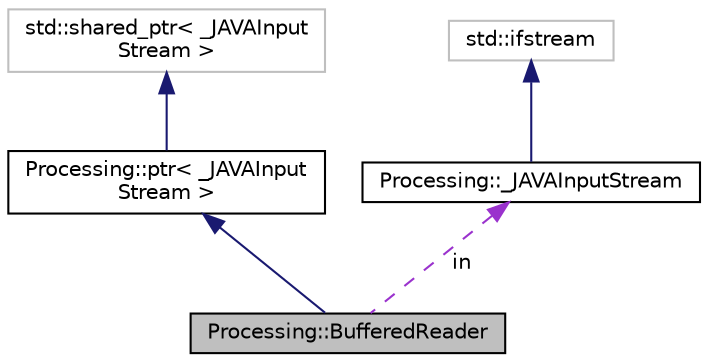 digraph "Processing::BufferedReader"
{
 // LATEX_PDF_SIZE
  edge [fontname="Helvetica",fontsize="10",labelfontname="Helvetica",labelfontsize="10"];
  node [fontname="Helvetica",fontsize="10",shape=record];
  Node1 [label="Processing::BufferedReader",height=0.2,width=0.4,color="black", fillcolor="grey75", style="filled", fontcolor="black",tooltip="A class that mimics the read access handle from a text file."];
  Node2 -> Node1 [dir="back",color="midnightblue",fontsize="10",style="solid",fontname="Helvetica"];
  Node2 [label="Processing::ptr\< _JAVAInput\lStream \>",height=0.2,width=0.4,color="black", fillcolor="white", style="filled",URL="$class_processing_1_1ptr.html",tooltip=" "];
  Node3 -> Node2 [dir="back",color="midnightblue",fontsize="10",style="solid",fontname="Helvetica"];
  Node3 [label="std::shared_ptr\< _JAVAInput\lStream  \>",height=0.2,width=0.4,color="grey75", fillcolor="white", style="filled",tooltip=" "];
  Node4 -> Node1 [dir="back",color="darkorchid3",fontsize="10",style="dashed",label=" in" ,fontname="Helvetica"];
  Node4 [label="Processing::_JAVAInputStream",height=0.2,width=0.4,color="black", fillcolor="white", style="filled",URL="$class_processing_1_1___j_a_v_a_input_stream.html",tooltip=" "];
  Node5 -> Node4 [dir="back",color="midnightblue",fontsize="10",style="solid",fontname="Helvetica"];
  Node5 [label="std::ifstream",height=0.2,width=0.4,color="grey75", fillcolor="white", style="filled",tooltip=" "];
}
